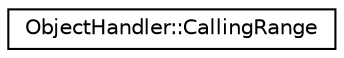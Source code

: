 digraph "Graphical Class Hierarchy"
{
  edge [fontname="Helvetica",fontsize="10",labelfontname="Helvetica",labelfontsize="10"];
  node [fontname="Helvetica",fontsize="10",shape=record];
  rankdir="LR";
  Node0 [label="ObjectHandler::CallingRange",height=0.2,width=0.4,color="black", fillcolor="white", style="filled",URL="$class_object_handler_1_1_calling_range.html",tooltip="Processing for the host cell of an Object. "];
}
